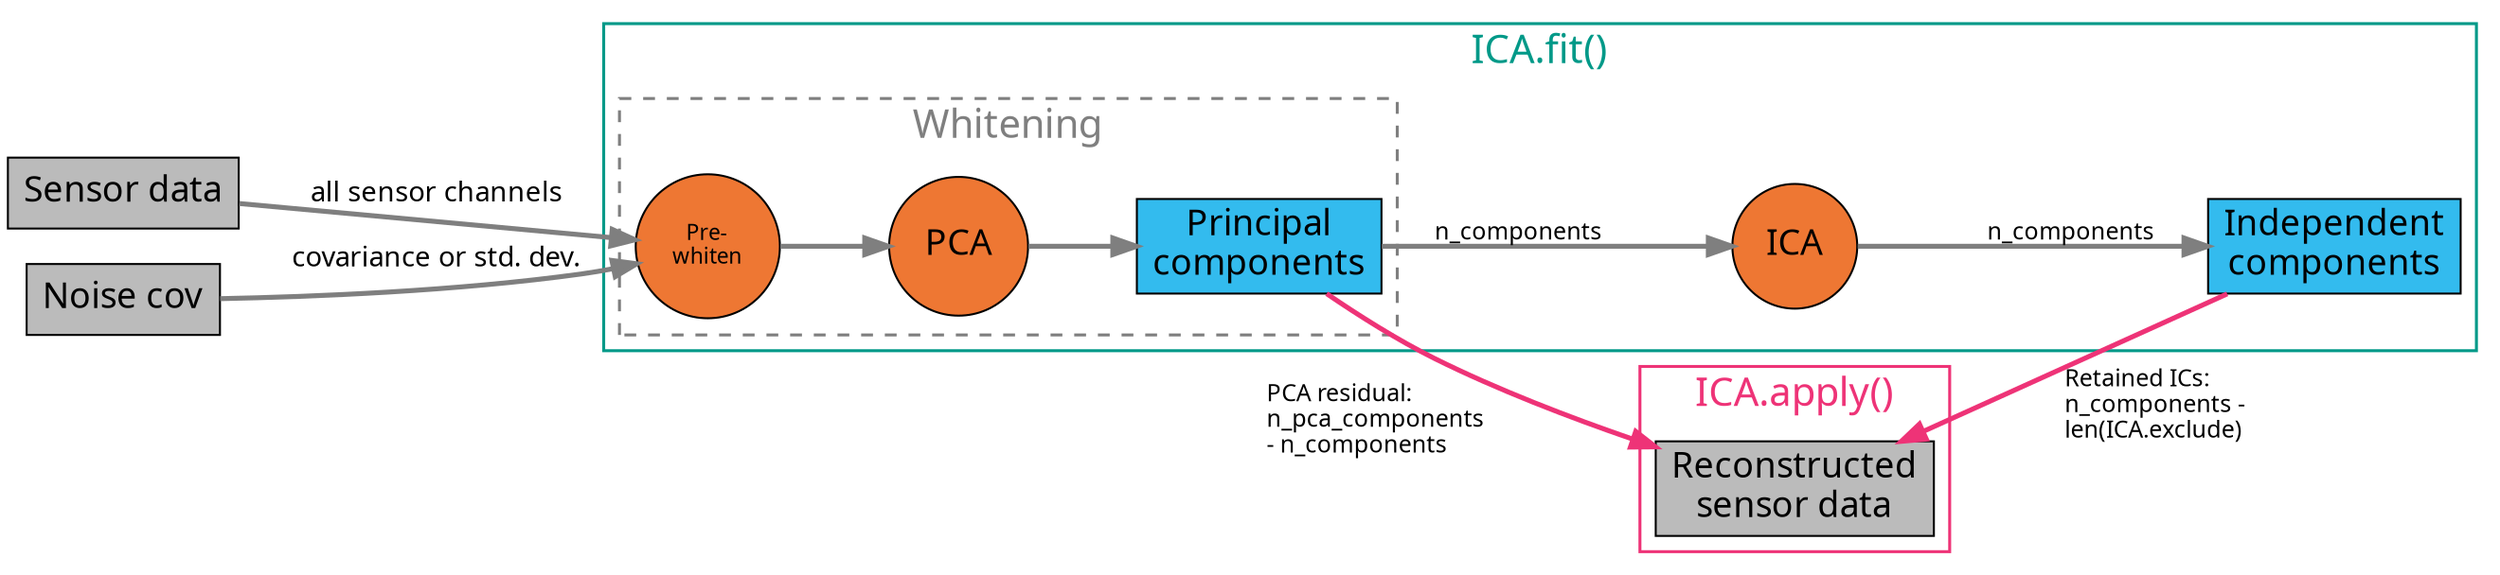 digraph ICAdiagram {
    /* LAYOUT CONTROL */
    rankdir=LR
    newrank=true
    ranksep=0.75
    clusterrank=local

    /* GLOBAL STYLES */
    splines=true
    fontsize=20
    fontname="Source Code Pro"

    node [style="filled"
          fontsize=18
          fontname="Source Sans Pro"]

    edge [arrowsize=1.2
          penwidth=2.5
          color="gray50"
          fontsize=12
          fontname="Source Code Pro"]

    /* starting nodes */
    sensor [label="Sensor data" shape="box" fillcolor="#bbbbbb"]
    cov [label="Noise cov" shape="box" fillcolor="#bbbbbb"]

    /* ICA.FIT() */
    subgraph cluster_0 {
        label="ICA.fit()"
        color="#009988"
        fontcolor="#009988"
        penwidth=1.5


        /* PRE-WHITENING */
        subgraph cluster_1 {
            label="Whitening"
            style="dashed"
            fontname="Source Sans Pro"
            color="gray50"
            fontcolor="gray50"
            /* nodes & edges */
            pre [label="Pre-\nwhiten" fontsize=11 shape="circle" fillcolor="#ee7733"]
            pre -> pca
            pca        [label="PCA"                   shape="circle" fillcolor="#ee7733"]
            pcs        [label="Principal\ncomponents" shape="box"    fillcolor="#33bbee"]
            pca -> pcs
        }

        /* nodes & edges */
        ica        [label="ICA"                     shape="circle" fillcolor="#ee7733"]
        ics        [label="Independent\ncomponents" shape="box"    fillcolor="#33bbee"]
        ica -> ics [label="n_components\r"]
    }

    /* ICA.APPLY() */
    subgraph cluster_2 {
        label="ICA.apply()"
        color="#ee3377"
        fontcolor="#ee3377"
        penwidth=1.5
        /* ending node */
        recon [label="Reconstructed\nsensor data" shape="box" fillcolor="#bbbbbb"]
    }

    /* subgraph-crossing edges */
    sensor -> pre  [label="all sensor channels\r" fontsize=14 fontname="Source Sans Pro"]
    cov -> pre     [label="covariance or std. dev.\r" fontsize=14 fontname="Source Sans Pro"]
    pcs -> ica     [label="n_components\l"]
    ics -> recon   [constraint=false color="#ee3377"
                    xlabel="Retained ICs:\ln_components -\llen(ICA.exclude)\l"]
    pcs -> recon   [constraint=false color="#ee3377"
                    xlabel="PCA residual:\ln_pca_components\l- n_components\l"]

    /* position recon box where we want it */
    { rank="same" recon ica }
}
